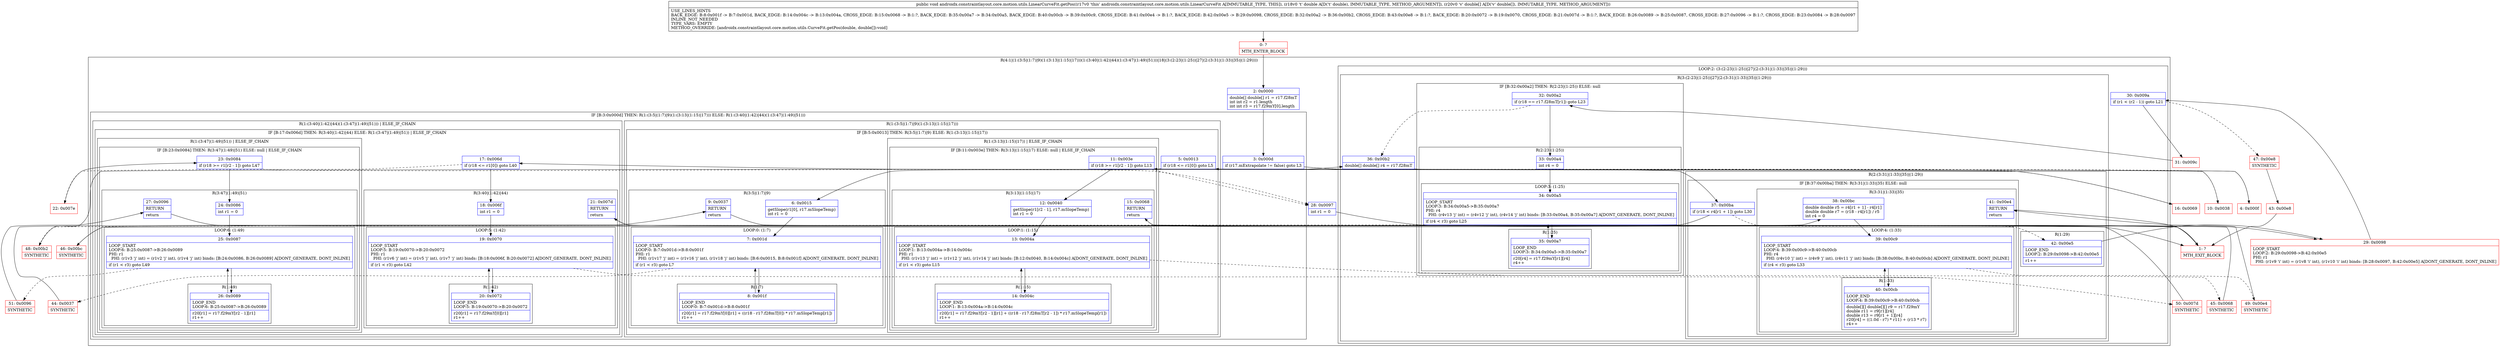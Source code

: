 digraph "CFG forandroidx.constraintlayout.core.motion.utils.LinearCurveFit.getPos(D[D)V" {
subgraph cluster_Region_562025988 {
label = "R(4:1|(1:(3:5|(1:7)|9)(1:(3:13|(1:15)|17)))(1:(3:40|(1:42)|44)(1:(3:47|(1:49)|51)))|18|(3:(2:23|(1:25))|27|(2:(3:31|(1:33)|35)|(1:29))))";
node [shape=record,color=blue];
Node_2 [shape=record,label="{2\:\ 0x0000|double[] double[] r1 = r17.f28mT\lint int r2 = r1.length\lint int r3 = r17.f29mY[0].length\l}"];
subgraph cluster_IfRegion_751001787 {
label = "IF [B:3:0x000d] THEN: R(1:(3:5|(1:7)|9)(1:(3:13|(1:15)|17))) ELSE: R(1:(3:40|(1:42)|44)(1:(3:47|(1:49)|51)))";
node [shape=record,color=blue];
Node_3 [shape=record,label="{3\:\ 0x000d|if (r17.mExtrapolate != false) goto L3\l}"];
subgraph cluster_Region_1695372914 {
label = "R(1:(3:5|(1:7)|9)(1:(3:13|(1:15)|17)))";
node [shape=record,color=blue];
subgraph cluster_IfRegion_579975664 {
label = "IF [B:5:0x0013] THEN: R(3:5|(1:7)|9) ELSE: R(1:(3:13|(1:15)|17))";
node [shape=record,color=blue];
Node_5 [shape=record,label="{5\:\ 0x0013|if (r18 \<= r1[0]) goto L5\l}"];
subgraph cluster_Region_645547111 {
label = "R(3:5|(1:7)|9)";
node [shape=record,color=blue];
Node_6 [shape=record,label="{6\:\ 0x0015|getSlope(r1[0], r17.mSlopeTemp)\lint r1 = 0\l}"];
subgraph cluster_LoopRegion_1488478996 {
label = "LOOP:0: (1:7)";
node [shape=record,color=blue];
Node_7 [shape=record,label="{7\:\ 0x001d|LOOP_START\lLOOP:0: B:7:0x001d\-\>B:8:0x001f\lPHI: r1 \l  PHI: (r1v17 'j' int) = (r1v16 'j' int), (r1v18 'j' int) binds: [B:6:0x0015, B:8:0x001f] A[DONT_GENERATE, DONT_INLINE]\l|if (r1 \< r3) goto L7\l}"];
subgraph cluster_Region_973427273 {
label = "R(1:7)";
node [shape=record,color=blue];
Node_8 [shape=record,label="{8\:\ 0x001f|LOOP_END\lLOOP:0: B:7:0x001d\-\>B:8:0x001f\l|r20[r1] = r17.f29mY[0][r1] + ((r18 \- r17.f28mT[0]) * r17.mSlopeTemp[r1])\lr1++\l}"];
}
}
Node_9 [shape=record,label="{9\:\ 0x0037|RETURN\l|return\l}"];
}
subgraph cluster_Region_1036841342 {
label = "R(1:(3:13|(1:15)|17)) | ELSE_IF_CHAIN\l";
node [shape=record,color=blue];
subgraph cluster_IfRegion_522027424 {
label = "IF [B:11:0x003e] THEN: R(3:13|(1:15)|17) ELSE: null | ELSE_IF_CHAIN\l";
node [shape=record,color=blue];
Node_11 [shape=record,label="{11\:\ 0x003e|if (r18 \>= r1[r2 \- 1]) goto L13\l}"];
subgraph cluster_Region_1074641841 {
label = "R(3:13|(1:15)|17)";
node [shape=record,color=blue];
Node_12 [shape=record,label="{12\:\ 0x0040|getSlope(r1[r2 \- 1], r17.mSlopeTemp)\lint r1 = 0\l}"];
subgraph cluster_LoopRegion_596107787 {
label = "LOOP:1: (1:15)";
node [shape=record,color=blue];
Node_13 [shape=record,label="{13\:\ 0x004a|LOOP_START\lLOOP:1: B:13:0x004a\-\>B:14:0x004c\lPHI: r1 \l  PHI: (r1v13 'j' int) = (r1v12 'j' int), (r1v14 'j' int) binds: [B:12:0x0040, B:14:0x004c] A[DONT_GENERATE, DONT_INLINE]\l|if (r1 \< r3) goto L15\l}"];
subgraph cluster_Region_1748135638 {
label = "R(1:15)";
node [shape=record,color=blue];
Node_14 [shape=record,label="{14\:\ 0x004c|LOOP_END\lLOOP:1: B:13:0x004a\-\>B:14:0x004c\l|r20[r1] = r17.f29mY[r2 \- 1][r1] + ((r18 \- r17.f28mT[r2 \- 1]) * r17.mSlopeTemp[r1])\lr1++\l}"];
}
}
Node_15 [shape=record,label="{15\:\ 0x0068|RETURN\l|return\l}"];
}
}
}
}
}
subgraph cluster_Region_915079936 {
label = "R(1:(3:40|(1:42)|44)(1:(3:47|(1:49)|51))) | ELSE_IF_CHAIN\l";
node [shape=record,color=blue];
subgraph cluster_IfRegion_1870447737 {
label = "IF [B:17:0x006d] THEN: R(3:40|(1:42)|44) ELSE: R(1:(3:47|(1:49)|51)) | ELSE_IF_CHAIN\l";
node [shape=record,color=blue];
Node_17 [shape=record,label="{17\:\ 0x006d|if (r18 \<= r1[0]) goto L40\l}"];
subgraph cluster_Region_571802232 {
label = "R(3:40|(1:42)|44)";
node [shape=record,color=blue];
Node_18 [shape=record,label="{18\:\ 0x006f|int r1 = 0\l}"];
subgraph cluster_LoopRegion_443759401 {
label = "LOOP:5: (1:42)";
node [shape=record,color=blue];
Node_19 [shape=record,label="{19\:\ 0x0070|LOOP_START\lLOOP:5: B:19:0x0070\-\>B:20:0x0072\lPHI: r1 \l  PHI: (r1v6 'j' int) = (r1v5 'j' int), (r1v7 'j' int) binds: [B:18:0x006f, B:20:0x0072] A[DONT_GENERATE, DONT_INLINE]\l|if (r1 \< r3) goto L42\l}"];
subgraph cluster_Region_1557173127 {
label = "R(1:42)";
node [shape=record,color=blue];
Node_20 [shape=record,label="{20\:\ 0x0072|LOOP_END\lLOOP:5: B:19:0x0070\-\>B:20:0x0072\l|r20[r1] = r17.f29mY[0][r1]\lr1++\l}"];
}
}
Node_21 [shape=record,label="{21\:\ 0x007d|RETURN\l|return\l}"];
}
subgraph cluster_Region_33192914 {
label = "R(1:(3:47|(1:49)|51)) | ELSE_IF_CHAIN\l";
node [shape=record,color=blue];
subgraph cluster_IfRegion_466746509 {
label = "IF [B:23:0x0084] THEN: R(3:47|(1:49)|51) ELSE: null | ELSE_IF_CHAIN\l";
node [shape=record,color=blue];
Node_23 [shape=record,label="{23\:\ 0x0084|if (r18 \>= r1[r2 \- 1]) goto L47\l}"];
subgraph cluster_Region_481120761 {
label = "R(3:47|(1:49)|51)";
node [shape=record,color=blue];
Node_24 [shape=record,label="{24\:\ 0x0086|int r1 = 0\l}"];
subgraph cluster_LoopRegion_414504530 {
label = "LOOP:6: (1:49)";
node [shape=record,color=blue];
Node_25 [shape=record,label="{25\:\ 0x0087|LOOP_START\lLOOP:6: B:25:0x0087\-\>B:26:0x0089\lPHI: r1 \l  PHI: (r1v3 'j' int) = (r1v2 'j' int), (r1v4 'j' int) binds: [B:24:0x0086, B:26:0x0089] A[DONT_GENERATE, DONT_INLINE]\l|if (r1 \< r3) goto L49\l}"];
subgraph cluster_Region_1162842194 {
label = "R(1:49)";
node [shape=record,color=blue];
Node_26 [shape=record,label="{26\:\ 0x0089|LOOP_END\lLOOP:6: B:25:0x0087\-\>B:26:0x0089\l|r20[r1] = r17.f29mY[r2 \- 1][r1]\lr1++\l}"];
}
}
Node_27 [shape=record,label="{27\:\ 0x0096|RETURN\l|return\l}"];
}
}
}
}
}
}
Node_28 [shape=record,label="{28\:\ 0x0097|int r1 = 0\l}"];
subgraph cluster_LoopRegion_1276758926 {
label = "LOOP:2: (3:(2:23|(1:25))|27|(2:(3:31|(1:33)|35)|(1:29)))";
node [shape=record,color=blue];
Node_30 [shape=record,label="{30\:\ 0x009a|if (r1 \< (r2 \- 1)) goto L21\l}"];
subgraph cluster_Region_1727996862 {
label = "R(3:(2:23|(1:25))|27|(2:(3:31|(1:33)|35)|(1:29)))";
node [shape=record,color=blue];
subgraph cluster_IfRegion_291594827 {
label = "IF [B:32:0x00a2] THEN: R(2:23|(1:25)) ELSE: null";
node [shape=record,color=blue];
Node_32 [shape=record,label="{32\:\ 0x00a2|if (r18 == r17.f28mT[r1]) goto L23\l}"];
subgraph cluster_Region_1871442653 {
label = "R(2:23|(1:25))";
node [shape=record,color=blue];
Node_33 [shape=record,label="{33\:\ 0x00a4|int r4 = 0\l}"];
subgraph cluster_LoopRegion_51361427 {
label = "LOOP:3: (1:25)";
node [shape=record,color=blue];
Node_34 [shape=record,label="{34\:\ 0x00a5|LOOP_START\lLOOP:3: B:34:0x00a5\-\>B:35:0x00a7\lPHI: r4 \l  PHI: (r4v13 'j' int) = (r4v12 'j' int), (r4v14 'j' int) binds: [B:33:0x00a4, B:35:0x00a7] A[DONT_GENERATE, DONT_INLINE]\l|if (r4 \< r3) goto L25\l}"];
subgraph cluster_Region_468559069 {
label = "R(1:25)";
node [shape=record,color=blue];
Node_35 [shape=record,label="{35\:\ 0x00a7|LOOP_END\lLOOP:3: B:34:0x00a5\-\>B:35:0x00a7\l|r20[r4] = r17.f29mY[r1][r4]\lr4++\l}"];
}
}
}
}
Node_36 [shape=record,label="{36\:\ 0x00b2|double[] double[] r4 = r17.f28mT\l}"];
subgraph cluster_Region_239801177 {
label = "R(2:(3:31|(1:33)|35)|(1:29))";
node [shape=record,color=blue];
subgraph cluster_IfRegion_1132023948 {
label = "IF [B:37:0x00ba] THEN: R(3:31|(1:33)|35) ELSE: null";
node [shape=record,color=blue];
Node_37 [shape=record,label="{37\:\ 0x00ba|if (r18 \< r4[r1 + 1]) goto L30\l}"];
subgraph cluster_Region_179039763 {
label = "R(3:31|(1:33)|35)";
node [shape=record,color=blue];
Node_38 [shape=record,label="{38\:\ 0x00bc|double double r5 = r4[r1 + 1] \- r4[r1]\ldouble double r7 = (r18 \- r4[r1]) \/ r5\lint r4 = 0\l}"];
subgraph cluster_LoopRegion_520395587 {
label = "LOOP:4: (1:33)";
node [shape=record,color=blue];
Node_39 [shape=record,label="{39\:\ 0x00c9|LOOP_START\lLOOP:4: B:39:0x00c9\-\>B:40:0x00cb\lPHI: r4 \l  PHI: (r4v10 'j' int) = (r4v9 'j' int), (r4v11 'j' int) binds: [B:38:0x00bc, B:40:0x00cb] A[DONT_GENERATE, DONT_INLINE]\l|if (r4 \< r3) goto L33\l}"];
subgraph cluster_Region_281191991 {
label = "R(1:33)";
node [shape=record,color=blue];
Node_40 [shape=record,label="{40\:\ 0x00cb|LOOP_END\lLOOP:4: B:39:0x00c9\-\>B:40:0x00cb\l|double[][] double[][] r9 = r17.f29mY\ldouble r11 = r9[r1][r4]\ldouble r13 = r9[r1 + 1][r4]\lr20[r4] = ((1.0d \- r7) * r11) + (r13 * r7)\lr4++\l}"];
}
}
Node_41 [shape=record,label="{41\:\ 0x00e4|RETURN\l|return\l}"];
}
}
subgraph cluster_Region_1739965917 {
label = "R(1:29)";
node [shape=record,color=blue];
Node_42 [shape=record,label="{42\:\ 0x00e5|LOOP_END\lLOOP:2: B:29:0x0098\-\>B:42:0x00e5\l|r1++\l}"];
}
}
}
}
}
Node_0 [shape=record,color=red,label="{0\:\ ?|MTH_ENTER_BLOCK\l}"];
Node_4 [shape=record,color=red,label="{4\:\ 0x000f}"];
Node_44 [shape=record,color=red,label="{44\:\ 0x0037|SYNTHETIC\l}"];
Node_1 [shape=record,color=red,label="{1\:\ ?|MTH_EXIT_BLOCK\l}"];
Node_10 [shape=record,color=red,label="{10\:\ 0x0038}"];
Node_45 [shape=record,color=red,label="{45\:\ 0x0068|SYNTHETIC\l}"];
Node_29 [shape=record,color=red,label="{29\:\ 0x0098|LOOP_START\lLOOP:2: B:29:0x0098\-\>B:42:0x00e5\lPHI: r1 \l  PHI: (r1v9 'i' int) = (r1v8 'i' int), (r1v10 'i' int) binds: [B:28:0x0097, B:42:0x00e5] A[DONT_GENERATE, DONT_INLINE]\l}"];
Node_31 [shape=record,color=red,label="{31\:\ 0x009c}"];
Node_48 [shape=record,color=red,label="{48\:\ 0x00b2|SYNTHETIC\l}"];
Node_46 [shape=record,color=red,label="{46\:\ 0x00bc|SYNTHETIC\l}"];
Node_49 [shape=record,color=red,label="{49\:\ 0x00e4|SYNTHETIC\l}"];
Node_47 [shape=record,color=red,label="{47\:\ 0x00e8|SYNTHETIC\l}"];
Node_43 [shape=record,color=red,label="{43\:\ 0x00e8}"];
Node_16 [shape=record,color=red,label="{16\:\ 0x0069}"];
Node_50 [shape=record,color=red,label="{50\:\ 0x007d|SYNTHETIC\l}"];
Node_22 [shape=record,color=red,label="{22\:\ 0x007e}"];
Node_51 [shape=record,color=red,label="{51\:\ 0x0096|SYNTHETIC\l}"];
MethodNode[shape=record,label="{public void androidx.constraintlayout.core.motion.utils.LinearCurveFit.getPos((r17v0 'this' androidx.constraintlayout.core.motion.utils.LinearCurveFit A[IMMUTABLE_TYPE, THIS]), (r18v0 't' double A[D('t' double), IMMUTABLE_TYPE, METHOD_ARGUMENT]), (r20v0 'v' double[] A[D('v' double[]), IMMUTABLE_TYPE, METHOD_ARGUMENT]))  | USE_LINES_HINTS\lBACK_EDGE: B:8:0x001f \-\> B:7:0x001d, BACK_EDGE: B:14:0x004c \-\> B:13:0x004a, CROSS_EDGE: B:15:0x0068 \-\> B:1:?, BACK_EDGE: B:35:0x00a7 \-\> B:34:0x00a5, BACK_EDGE: B:40:0x00cb \-\> B:39:0x00c9, CROSS_EDGE: B:41:0x00e4 \-\> B:1:?, BACK_EDGE: B:42:0x00e5 \-\> B:29:0x0098, CROSS_EDGE: B:32:0x00a2 \-\> B:36:0x00b2, CROSS_EDGE: B:43:0x00e8 \-\> B:1:?, BACK_EDGE: B:20:0x0072 \-\> B:19:0x0070, CROSS_EDGE: B:21:0x007d \-\> B:1:?, BACK_EDGE: B:26:0x0089 \-\> B:25:0x0087, CROSS_EDGE: B:27:0x0096 \-\> B:1:?, CROSS_EDGE: B:23:0x0084 \-\> B:28:0x0097\lINLINE_NOT_NEEDED\lTYPE_VARS: EMPTY\lMETHOD_OVERRIDE: [androidx.constraintlayout.core.motion.utils.CurveFit.getPos(double, double[]):void]\l}"];
MethodNode -> Node_0;Node_2 -> Node_3;
Node_3 -> Node_4;
Node_3 -> Node_16[style=dashed];
Node_5 -> Node_6;
Node_5 -> Node_10[style=dashed];
Node_6 -> Node_7;
Node_7 -> Node_8;
Node_7 -> Node_44[style=dashed];
Node_8 -> Node_7;
Node_9 -> Node_1;
Node_11 -> Node_12;
Node_11 -> Node_28[style=dashed];
Node_12 -> Node_13;
Node_13 -> Node_14;
Node_13 -> Node_45[style=dashed];
Node_14 -> Node_13;
Node_15 -> Node_1;
Node_17 -> Node_18;
Node_17 -> Node_22[style=dashed];
Node_18 -> Node_19;
Node_19 -> Node_20;
Node_19 -> Node_50[style=dashed];
Node_20 -> Node_19;
Node_21 -> Node_1;
Node_23 -> Node_24;
Node_23 -> Node_28[style=dashed];
Node_24 -> Node_25;
Node_25 -> Node_26;
Node_25 -> Node_51[style=dashed];
Node_26 -> Node_25;
Node_27 -> Node_1;
Node_28 -> Node_29;
Node_30 -> Node_31;
Node_30 -> Node_47[style=dashed];
Node_32 -> Node_33;
Node_32 -> Node_36[style=dashed];
Node_33 -> Node_34;
Node_34 -> Node_35;
Node_34 -> Node_48[style=dashed];
Node_35 -> Node_34;
Node_36 -> Node_37;
Node_37 -> Node_42[style=dashed];
Node_37 -> Node_46;
Node_38 -> Node_39;
Node_39 -> Node_40;
Node_39 -> Node_49[style=dashed];
Node_40 -> Node_39;
Node_41 -> Node_1;
Node_42 -> Node_29;
Node_0 -> Node_2;
Node_4 -> Node_5;
Node_44 -> Node_9;
Node_10 -> Node_11;
Node_45 -> Node_15;
Node_29 -> Node_30;
Node_31 -> Node_32;
Node_48 -> Node_36;
Node_46 -> Node_38;
Node_49 -> Node_41;
Node_47 -> Node_43;
Node_43 -> Node_1;
Node_16 -> Node_17;
Node_50 -> Node_21;
Node_22 -> Node_23;
Node_51 -> Node_27;
}

